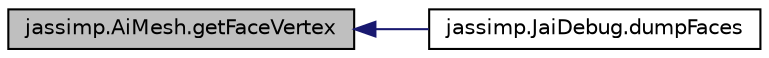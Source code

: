 digraph "jassimp.AiMesh.getFaceVertex"
{
  edge [fontname="Helvetica",fontsize="10",labelfontname="Helvetica",labelfontsize="10"];
  node [fontname="Helvetica",fontsize="10",shape=record];
  rankdir="LR";
  Node1 [label="jassimp.AiMesh.getFaceVertex",height=0.2,width=0.4,color="black", fillcolor="grey75", style="filled", fontcolor="black"];
  Node1 -> Node2 [dir="back",color="midnightblue",fontsize="10",style="solid"];
  Node2 [label="jassimp.JaiDebug.dumpFaces",height=0.2,width=0.4,color="black", fillcolor="white", style="filled",URL="$classjassimp_1_1_jai_debug.html#abeab51b27d7cc0469c3dbe513d1ba012"];
}
